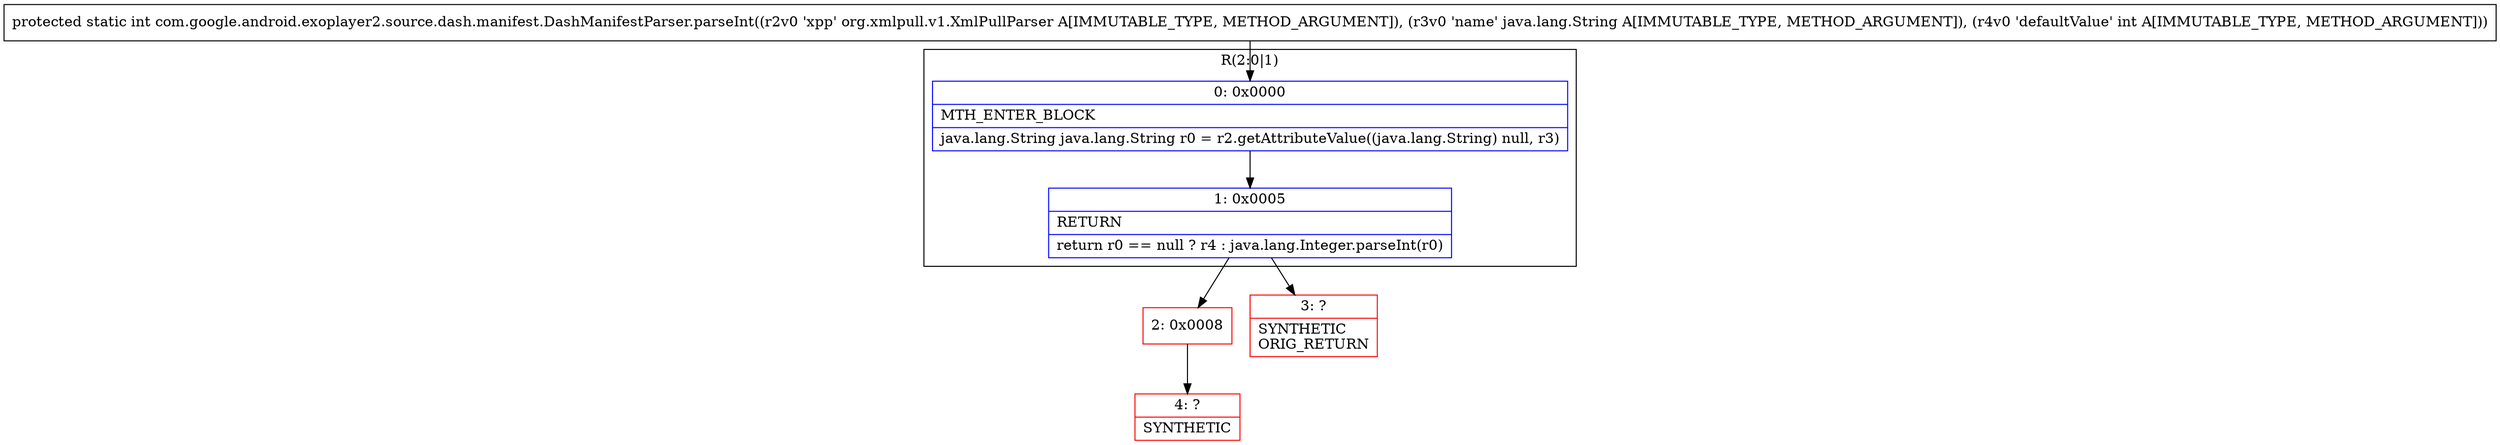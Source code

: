 digraph "CFG forcom.google.android.exoplayer2.source.dash.manifest.DashManifestParser.parseInt(Lorg\/xmlpull\/v1\/XmlPullParser;Ljava\/lang\/String;I)I" {
subgraph cluster_Region_402424005 {
label = "R(2:0|1)";
node [shape=record,color=blue];
Node_0 [shape=record,label="{0\:\ 0x0000|MTH_ENTER_BLOCK\l|java.lang.String java.lang.String r0 = r2.getAttributeValue((java.lang.String) null, r3)\l}"];
Node_1 [shape=record,label="{1\:\ 0x0005|RETURN\l|return r0 == null ? r4 : java.lang.Integer.parseInt(r0)\l}"];
}
Node_2 [shape=record,color=red,label="{2\:\ 0x0008}"];
Node_3 [shape=record,color=red,label="{3\:\ ?|SYNTHETIC\lORIG_RETURN\l}"];
Node_4 [shape=record,color=red,label="{4\:\ ?|SYNTHETIC\l}"];
MethodNode[shape=record,label="{protected static int com.google.android.exoplayer2.source.dash.manifest.DashManifestParser.parseInt((r2v0 'xpp' org.xmlpull.v1.XmlPullParser A[IMMUTABLE_TYPE, METHOD_ARGUMENT]), (r3v0 'name' java.lang.String A[IMMUTABLE_TYPE, METHOD_ARGUMENT]), (r4v0 'defaultValue' int A[IMMUTABLE_TYPE, METHOD_ARGUMENT])) }"];
MethodNode -> Node_0;
Node_0 -> Node_1;
Node_1 -> Node_2;
Node_1 -> Node_3;
Node_2 -> Node_4;
}

